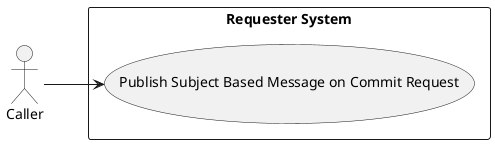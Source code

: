 @startuml RequesterSubSystem

left to right direction

skinparam Monochrome true
skinparam Shadowing false
skinparam packageStyle rectangle

actor Caller

rectangle "Requester System" {
    Caller --> (Publish Subject Based Message on Commit Request)
}

@enduml